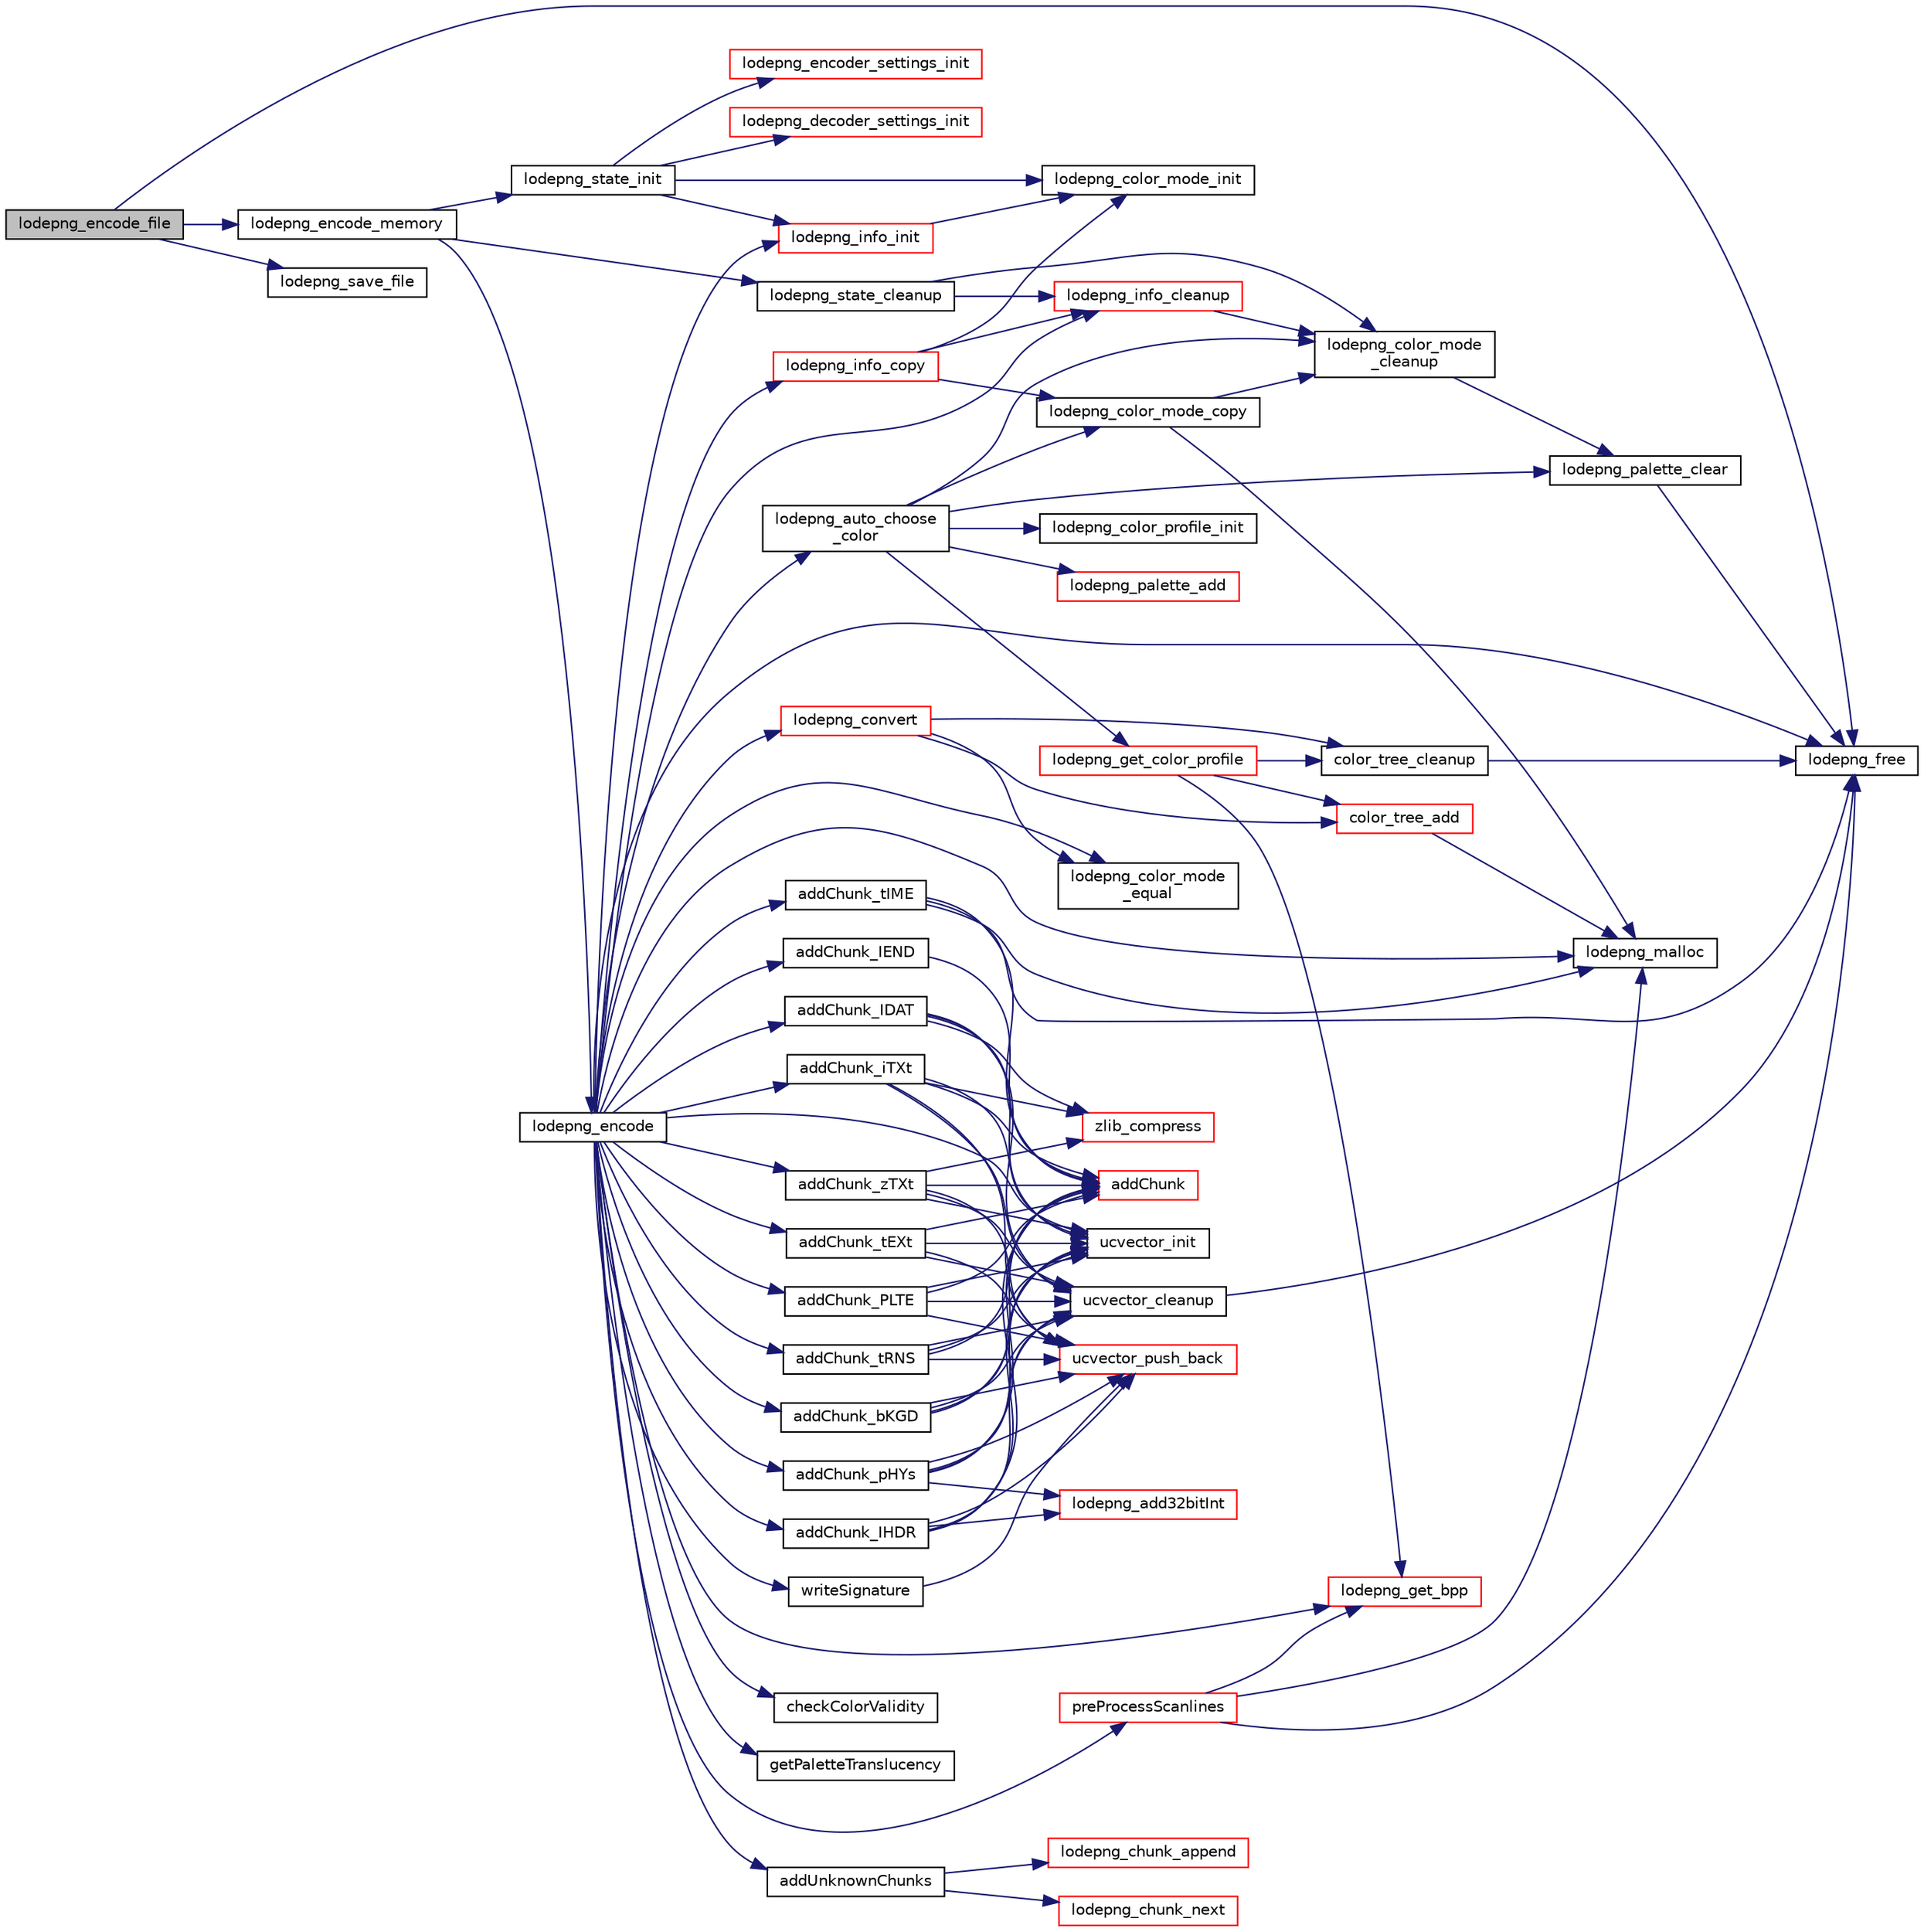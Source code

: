 digraph "lodepng_encode_file"
{
 // LATEX_PDF_SIZE
  edge [fontname="Helvetica",fontsize="10",labelfontname="Helvetica",labelfontsize="10"];
  node [fontname="Helvetica",fontsize="10",shape=record];
  rankdir="LR";
  Node1 [label="lodepng_encode_file",height=0.2,width=0.4,color="black", fillcolor="grey75", style="filled", fontcolor="black",tooltip=" "];
  Node1 -> Node2 [color="midnightblue",fontsize="10",style="solid",fontname="Helvetica"];
  Node2 [label="lodepng_encode_memory",height=0.2,width=0.4,color="black", fillcolor="white", style="filled",URL="$lodepng_8cpp.html#ada7bc92db6e9f8906a1fc85caa0b17aa",tooltip=" "];
  Node2 -> Node3 [color="midnightblue",fontsize="10",style="solid",fontname="Helvetica"];
  Node3 [label="lodepng_encode",height=0.2,width=0.4,color="black", fillcolor="white", style="filled",URL="$lodepng_8cpp.html#a90e82b0ccc75cfb27ccc9756c8d96f07",tooltip=" "];
  Node3 -> Node4 [color="midnightblue",fontsize="10",style="solid",fontname="Helvetica"];
  Node4 [label="addChunk_bKGD",height=0.2,width=0.4,color="black", fillcolor="white", style="filled",URL="$lodepng_8cpp.html#a11d25b09c2ee94045ccc8671866b45c7",tooltip=" "];
  Node4 -> Node5 [color="midnightblue",fontsize="10",style="solid",fontname="Helvetica"];
  Node5 [label="addChunk",height=0.2,width=0.4,color="red", fillcolor="white", style="filled",URL="$lodepng_8cpp.html#af19f183e437b63f5fca48f26807bfa4a",tooltip=" "];
  Node4 -> Node13 [color="midnightblue",fontsize="10",style="solid",fontname="Helvetica"];
  Node13 [label="ucvector_cleanup",height=0.2,width=0.4,color="black", fillcolor="white", style="filled",URL="$lodepng_8cpp.html#ad689bf84470238e26b01524631d778ec",tooltip=" "];
  Node13 -> Node14 [color="midnightblue",fontsize="10",style="solid",fontname="Helvetica"];
  Node14 [label="lodepng_free",height=0.2,width=0.4,color="black", fillcolor="white", style="filled",URL="$lodepng_8cpp.html#a5cabd4078527ba33b78791fac7e8b15c",tooltip=" "];
  Node4 -> Node15 [color="midnightblue",fontsize="10",style="solid",fontname="Helvetica"];
  Node15 [label="ucvector_init",height=0.2,width=0.4,color="black", fillcolor="white", style="filled",URL="$lodepng_8cpp.html#a1b58c07819eec4ff7e903138c08eb502",tooltip=" "];
  Node4 -> Node16 [color="midnightblue",fontsize="10",style="solid",fontname="Helvetica"];
  Node16 [label="ucvector_push_back",height=0.2,width=0.4,color="red", fillcolor="white", style="filled",URL="$lodepng_8cpp.html#a877b6a70493cb0b29f719ea48a26eadb",tooltip=" "];
  Node3 -> Node19 [color="midnightblue",fontsize="10",style="solid",fontname="Helvetica"];
  Node19 [label="addChunk_IDAT",height=0.2,width=0.4,color="black", fillcolor="white", style="filled",URL="$lodepng_8cpp.html#a666f5da34d12168555c2b8bf2c538806",tooltip=" "];
  Node19 -> Node5 [color="midnightblue",fontsize="10",style="solid",fontname="Helvetica"];
  Node19 -> Node13 [color="midnightblue",fontsize="10",style="solid",fontname="Helvetica"];
  Node19 -> Node15 [color="midnightblue",fontsize="10",style="solid",fontname="Helvetica"];
  Node19 -> Node20 [color="midnightblue",fontsize="10",style="solid",fontname="Helvetica"];
  Node20 [label="zlib_compress",height=0.2,width=0.4,color="red", fillcolor="white", style="filled",URL="$lodepng_8cpp.html#a16b8b673224a932324a48890800a85b0",tooltip=" "];
  Node3 -> Node65 [color="midnightblue",fontsize="10",style="solid",fontname="Helvetica"];
  Node65 [label="addChunk_IEND",height=0.2,width=0.4,color="black", fillcolor="white", style="filled",URL="$lodepng_8cpp.html#aca4038c773ca0f7cdc7b324c3c3df167",tooltip=" "];
  Node65 -> Node5 [color="midnightblue",fontsize="10",style="solid",fontname="Helvetica"];
  Node3 -> Node66 [color="midnightblue",fontsize="10",style="solid",fontname="Helvetica"];
  Node66 [label="addChunk_IHDR",height=0.2,width=0.4,color="black", fillcolor="white", style="filled",URL="$lodepng_8cpp.html#a11ce54b0d8d578697bbf7d7e2dd09f1b",tooltip=" "];
  Node66 -> Node5 [color="midnightblue",fontsize="10",style="solid",fontname="Helvetica"];
  Node66 -> Node64 [color="midnightblue",fontsize="10",style="solid",fontname="Helvetica"];
  Node64 [label="lodepng_add32bitInt",height=0.2,width=0.4,color="red", fillcolor="white", style="filled",URL="$lodepng_8cpp.html#a4fc3164cfaabc5861f53a7cfb756b680",tooltip=" "];
  Node66 -> Node13 [color="midnightblue",fontsize="10",style="solid",fontname="Helvetica"];
  Node66 -> Node15 [color="midnightblue",fontsize="10",style="solid",fontname="Helvetica"];
  Node66 -> Node16 [color="midnightblue",fontsize="10",style="solid",fontname="Helvetica"];
  Node3 -> Node67 [color="midnightblue",fontsize="10",style="solid",fontname="Helvetica"];
  Node67 [label="addChunk_iTXt",height=0.2,width=0.4,color="black", fillcolor="white", style="filled",URL="$lodepng_8cpp.html#a2d0e446a9081005e5dec2633f5ccae83",tooltip=" "];
  Node67 -> Node5 [color="midnightblue",fontsize="10",style="solid",fontname="Helvetica"];
  Node67 -> Node13 [color="midnightblue",fontsize="10",style="solid",fontname="Helvetica"];
  Node67 -> Node15 [color="midnightblue",fontsize="10",style="solid",fontname="Helvetica"];
  Node67 -> Node16 [color="midnightblue",fontsize="10",style="solid",fontname="Helvetica"];
  Node67 -> Node20 [color="midnightblue",fontsize="10",style="solid",fontname="Helvetica"];
  Node3 -> Node68 [color="midnightblue",fontsize="10",style="solid",fontname="Helvetica"];
  Node68 [label="addChunk_pHYs",height=0.2,width=0.4,color="black", fillcolor="white", style="filled",URL="$lodepng_8cpp.html#a500457c22b230e0944c49e7f63a06c63",tooltip=" "];
  Node68 -> Node5 [color="midnightblue",fontsize="10",style="solid",fontname="Helvetica"];
  Node68 -> Node64 [color="midnightblue",fontsize="10",style="solid",fontname="Helvetica"];
  Node68 -> Node13 [color="midnightblue",fontsize="10",style="solid",fontname="Helvetica"];
  Node68 -> Node15 [color="midnightblue",fontsize="10",style="solid",fontname="Helvetica"];
  Node68 -> Node16 [color="midnightblue",fontsize="10",style="solid",fontname="Helvetica"];
  Node3 -> Node69 [color="midnightblue",fontsize="10",style="solid",fontname="Helvetica"];
  Node69 [label="addChunk_PLTE",height=0.2,width=0.4,color="black", fillcolor="white", style="filled",URL="$lodepng_8cpp.html#a3480b1501e21550d2410844b9f245351",tooltip=" "];
  Node69 -> Node5 [color="midnightblue",fontsize="10",style="solid",fontname="Helvetica"];
  Node69 -> Node13 [color="midnightblue",fontsize="10",style="solid",fontname="Helvetica"];
  Node69 -> Node15 [color="midnightblue",fontsize="10",style="solid",fontname="Helvetica"];
  Node69 -> Node16 [color="midnightblue",fontsize="10",style="solid",fontname="Helvetica"];
  Node3 -> Node70 [color="midnightblue",fontsize="10",style="solid",fontname="Helvetica"];
  Node70 [label="addChunk_tEXt",height=0.2,width=0.4,color="black", fillcolor="white", style="filled",URL="$lodepng_8cpp.html#a4a091d10da524d1f15b46642e189ae00",tooltip=" "];
  Node70 -> Node5 [color="midnightblue",fontsize="10",style="solid",fontname="Helvetica"];
  Node70 -> Node13 [color="midnightblue",fontsize="10",style="solid",fontname="Helvetica"];
  Node70 -> Node15 [color="midnightblue",fontsize="10",style="solid",fontname="Helvetica"];
  Node70 -> Node16 [color="midnightblue",fontsize="10",style="solid",fontname="Helvetica"];
  Node3 -> Node71 [color="midnightblue",fontsize="10",style="solid",fontname="Helvetica"];
  Node71 [label="addChunk_tIME",height=0.2,width=0.4,color="black", fillcolor="white", style="filled",URL="$lodepng_8cpp.html#a51c0f425a57b548959ec56a3a6809332",tooltip=" "];
  Node71 -> Node5 [color="midnightblue",fontsize="10",style="solid",fontname="Helvetica"];
  Node71 -> Node14 [color="midnightblue",fontsize="10",style="solid",fontname="Helvetica"];
  Node71 -> Node47 [color="midnightblue",fontsize="10",style="solid",fontname="Helvetica"];
  Node47 [label="lodepng_malloc",height=0.2,width=0.4,color="black", fillcolor="white", style="filled",URL="$lodepng_8cpp.html#acde6d2f623c875a922fc7526d49af03c",tooltip=" "];
  Node3 -> Node72 [color="midnightblue",fontsize="10",style="solid",fontname="Helvetica"];
  Node72 [label="addChunk_tRNS",height=0.2,width=0.4,color="black", fillcolor="white", style="filled",URL="$lodepng_8cpp.html#a927ece80cafee4b6272f129e8f0d3bec",tooltip=" "];
  Node72 -> Node5 [color="midnightblue",fontsize="10",style="solid",fontname="Helvetica"];
  Node72 -> Node13 [color="midnightblue",fontsize="10",style="solid",fontname="Helvetica"];
  Node72 -> Node15 [color="midnightblue",fontsize="10",style="solid",fontname="Helvetica"];
  Node72 -> Node16 [color="midnightblue",fontsize="10",style="solid",fontname="Helvetica"];
  Node3 -> Node73 [color="midnightblue",fontsize="10",style="solid",fontname="Helvetica"];
  Node73 [label="addChunk_zTXt",height=0.2,width=0.4,color="black", fillcolor="white", style="filled",URL="$lodepng_8cpp.html#a9623f7145f6ff3c5aeedfd904fc6127d",tooltip=" "];
  Node73 -> Node5 [color="midnightblue",fontsize="10",style="solid",fontname="Helvetica"];
  Node73 -> Node13 [color="midnightblue",fontsize="10",style="solid",fontname="Helvetica"];
  Node73 -> Node15 [color="midnightblue",fontsize="10",style="solid",fontname="Helvetica"];
  Node73 -> Node16 [color="midnightblue",fontsize="10",style="solid",fontname="Helvetica"];
  Node73 -> Node20 [color="midnightblue",fontsize="10",style="solid",fontname="Helvetica"];
  Node3 -> Node74 [color="midnightblue",fontsize="10",style="solid",fontname="Helvetica"];
  Node74 [label="addUnknownChunks",height=0.2,width=0.4,color="black", fillcolor="white", style="filled",URL="$lodepng_8cpp.html#a83420cd98792658dfb854668a803b775",tooltip=" "];
  Node74 -> Node75 [color="midnightblue",fontsize="10",style="solid",fontname="Helvetica"];
  Node75 [label="lodepng_chunk_append",height=0.2,width=0.4,color="red", fillcolor="white", style="filled",URL="$lodepng_8cpp.html#a865c89cf0456b876e3bd5698bc910336",tooltip=" "];
  Node74 -> Node76 [color="midnightblue",fontsize="10",style="solid",fontname="Helvetica"];
  Node76 [label="lodepng_chunk_next",height=0.2,width=0.4,color="red", fillcolor="white", style="filled",URL="$lodepng_8cpp.html#adad919b6dd09fb56cf285b3b46efb2cb",tooltip=" "];
  Node3 -> Node77 [color="midnightblue",fontsize="10",style="solid",fontname="Helvetica"];
  Node77 [label="checkColorValidity",height=0.2,width=0.4,color="black", fillcolor="white", style="filled",URL="$lodepng_8cpp.html#a82fb69d46cd6a5fce5bc16e33187c463",tooltip=" "];
  Node3 -> Node78 [color="midnightblue",fontsize="10",style="solid",fontname="Helvetica"];
  Node78 [label="getPaletteTranslucency",height=0.2,width=0.4,color="black", fillcolor="white", style="filled",URL="$lodepng_8cpp.html#a09fadbf644bb104f0f497f21f00077d8",tooltip=" "];
  Node3 -> Node79 [color="midnightblue",fontsize="10",style="solid",fontname="Helvetica"];
  Node79 [label="lodepng_auto_choose\l_color",height=0.2,width=0.4,color="black", fillcolor="white", style="filled",URL="$lodepng_8cpp.html#a6b6c9c17717ab1a2159eab8048aa730a",tooltip=" "];
  Node79 -> Node80 [color="midnightblue",fontsize="10",style="solid",fontname="Helvetica"];
  Node80 [label="lodepng_color_mode\l_cleanup",height=0.2,width=0.4,color="black", fillcolor="white", style="filled",URL="$lodepng_8cpp.html#ab1c7709a984d5842ab314cf5d2dc2dcc",tooltip=" "];
  Node80 -> Node81 [color="midnightblue",fontsize="10",style="solid",fontname="Helvetica"];
  Node81 [label="lodepng_palette_clear",height=0.2,width=0.4,color="black", fillcolor="white", style="filled",URL="$lodepng_8cpp.html#a2aa729ce82079627789a0f8961c82f5e",tooltip=" "];
  Node81 -> Node14 [color="midnightblue",fontsize="10",style="solid",fontname="Helvetica"];
  Node79 -> Node82 [color="midnightblue",fontsize="10",style="solid",fontname="Helvetica"];
  Node82 [label="lodepng_color_mode_copy",height=0.2,width=0.4,color="black", fillcolor="white", style="filled",URL="$lodepng_8cpp.html#a7801819a161b96f65259680126e270f1",tooltip=" "];
  Node82 -> Node80 [color="midnightblue",fontsize="10",style="solid",fontname="Helvetica"];
  Node82 -> Node47 [color="midnightblue",fontsize="10",style="solid",fontname="Helvetica"];
  Node79 -> Node83 [color="midnightblue",fontsize="10",style="solid",fontname="Helvetica"];
  Node83 [label="lodepng_color_profile_init",height=0.2,width=0.4,color="black", fillcolor="white", style="filled",URL="$lodepng_8cpp.html#a9109a42099dc6492056d0c534e5c031f",tooltip=" "];
  Node79 -> Node84 [color="midnightblue",fontsize="10",style="solid",fontname="Helvetica"];
  Node84 [label="lodepng_get_color_profile",height=0.2,width=0.4,color="red", fillcolor="white", style="filled",URL="$lodepng_8cpp.html#a61b594f117c24c1a71eb6bc7a99d9d93",tooltip=" "];
  Node84 -> Node85 [color="midnightblue",fontsize="10",style="solid",fontname="Helvetica"];
  Node85 [label="color_tree_add",height=0.2,width=0.4,color="red", fillcolor="white", style="filled",URL="$lodepng_8cpp.html#aa46975c6bbcf93a68f6b62253f3caf1e",tooltip=" "];
  Node85 -> Node47 [color="midnightblue",fontsize="10",style="solid",fontname="Helvetica"];
  Node84 -> Node87 [color="midnightblue",fontsize="10",style="solid",fontname="Helvetica"];
  Node87 [label="color_tree_cleanup",height=0.2,width=0.4,color="black", fillcolor="white", style="filled",URL="$lodepng_8cpp.html#a561706f2a518dd06d27bf0447ea3539d",tooltip=" "];
  Node87 -> Node14 [color="midnightblue",fontsize="10",style="solid",fontname="Helvetica"];
  Node84 -> Node98 [color="midnightblue",fontsize="10",style="solid",fontname="Helvetica"];
  Node98 [label="lodepng_get_bpp",height=0.2,width=0.4,color="red", fillcolor="white", style="filled",URL="$lodepng_8cpp.html#a83344b5c8c5839ca42858dd3578220ef",tooltip=" "];
  Node79 -> Node102 [color="midnightblue",fontsize="10",style="solid",fontname="Helvetica"];
  Node102 [label="lodepng_palette_add",height=0.2,width=0.4,color="red", fillcolor="white", style="filled",URL="$lodepng_8cpp.html#a05bf6fac7afc9025bbcb9f5f9f1b0027",tooltip=" "];
  Node79 -> Node81 [color="midnightblue",fontsize="10",style="solid",fontname="Helvetica"];
  Node3 -> Node103 [color="midnightblue",fontsize="10",style="solid",fontname="Helvetica"];
  Node103 [label="lodepng_color_mode\l_equal",height=0.2,width=0.4,color="black", fillcolor="white", style="filled",URL="$lodepng_8cpp.html#aa2781df4d5704a3daa132056d411dbd5",tooltip=" "];
  Node3 -> Node104 [color="midnightblue",fontsize="10",style="solid",fontname="Helvetica"];
  Node104 [label="lodepng_convert",height=0.2,width=0.4,color="red", fillcolor="white", style="filled",URL="$lodepng_8cpp.html#abd20ba96aa7a2e3d782204c604baab09",tooltip=" "];
  Node104 -> Node85 [color="midnightblue",fontsize="10",style="solid",fontname="Helvetica"];
  Node104 -> Node87 [color="midnightblue",fontsize="10",style="solid",fontname="Helvetica"];
  Node104 -> Node103 [color="midnightblue",fontsize="10",style="solid",fontname="Helvetica"];
  Node3 -> Node14 [color="midnightblue",fontsize="10",style="solid",fontname="Helvetica"];
  Node3 -> Node98 [color="midnightblue",fontsize="10",style="solid",fontname="Helvetica"];
  Node3 -> Node110 [color="midnightblue",fontsize="10",style="solid",fontname="Helvetica"];
  Node110 [label="lodepng_info_cleanup",height=0.2,width=0.4,color="red", fillcolor="white", style="filled",URL="$lodepng_8cpp.html#ad4b9dc33569e24062e077f5a69ead178",tooltip=" "];
  Node110 -> Node80 [color="midnightblue",fontsize="10",style="solid",fontname="Helvetica"];
  Node3 -> Node115 [color="midnightblue",fontsize="10",style="solid",fontname="Helvetica"];
  Node115 [label="lodepng_info_copy",height=0.2,width=0.4,color="red", fillcolor="white", style="filled",URL="$lodepng_8cpp.html#a14a4dc4c26e03acb5ab36880aacbd85a",tooltip=" "];
  Node115 -> Node82 [color="midnightblue",fontsize="10",style="solid",fontname="Helvetica"];
  Node115 -> Node116 [color="midnightblue",fontsize="10",style="solid",fontname="Helvetica"];
  Node116 [label="lodepng_color_mode_init",height=0.2,width=0.4,color="black", fillcolor="white", style="filled",URL="$lodepng_8cpp.html#a66345d4cdab130c6cbd3166d7a0a5257",tooltip=" "];
  Node115 -> Node110 [color="midnightblue",fontsize="10",style="solid",fontname="Helvetica"];
  Node3 -> Node126 [color="midnightblue",fontsize="10",style="solid",fontname="Helvetica"];
  Node126 [label="lodepng_info_init",height=0.2,width=0.4,color="red", fillcolor="white", style="filled",URL="$lodepng_8cpp.html#ae50c1ddde2fa8004b46da433f3e20974",tooltip=" "];
  Node126 -> Node116 [color="midnightblue",fontsize="10",style="solid",fontname="Helvetica"];
  Node3 -> Node47 [color="midnightblue",fontsize="10",style="solid",fontname="Helvetica"];
  Node3 -> Node129 [color="midnightblue",fontsize="10",style="solid",fontname="Helvetica"];
  Node129 [label="preProcessScanlines",height=0.2,width=0.4,color="red", fillcolor="white", style="filled",URL="$lodepng_8cpp.html#a1a19edd9e11f7964566f21982ce6e224",tooltip=" "];
  Node129 -> Node14 [color="midnightblue",fontsize="10",style="solid",fontname="Helvetica"];
  Node129 -> Node98 [color="midnightblue",fontsize="10",style="solid",fontname="Helvetica"];
  Node129 -> Node47 [color="midnightblue",fontsize="10",style="solid",fontname="Helvetica"];
  Node3 -> Node15 [color="midnightblue",fontsize="10",style="solid",fontname="Helvetica"];
  Node3 -> Node138 [color="midnightblue",fontsize="10",style="solid",fontname="Helvetica"];
  Node138 [label="writeSignature",height=0.2,width=0.4,color="black", fillcolor="white", style="filled",URL="$lodepng_8cpp.html#a3ef7410c8765fdbed5e61e206c1b68a9",tooltip=" "];
  Node138 -> Node16 [color="midnightblue",fontsize="10",style="solid",fontname="Helvetica"];
  Node2 -> Node139 [color="midnightblue",fontsize="10",style="solid",fontname="Helvetica"];
  Node139 [label="lodepng_state_cleanup",height=0.2,width=0.4,color="black", fillcolor="white", style="filled",URL="$lodepng_8cpp.html#a74109bf9860e2eb4bfa872ab8cf0f000",tooltip=" "];
  Node139 -> Node80 [color="midnightblue",fontsize="10",style="solid",fontname="Helvetica"];
  Node139 -> Node110 [color="midnightblue",fontsize="10",style="solid",fontname="Helvetica"];
  Node2 -> Node140 [color="midnightblue",fontsize="10",style="solid",fontname="Helvetica"];
  Node140 [label="lodepng_state_init",height=0.2,width=0.4,color="black", fillcolor="white", style="filled",URL="$lodepng_8cpp.html#ae3ee1eb944467fbbc1cf939328dd6a57",tooltip=" "];
  Node140 -> Node116 [color="midnightblue",fontsize="10",style="solid",fontname="Helvetica"];
  Node140 -> Node141 [color="midnightblue",fontsize="10",style="solid",fontname="Helvetica"];
  Node141 [label="lodepng_decoder_settings_init",height=0.2,width=0.4,color="red", fillcolor="white", style="filled",URL="$lodepng_8cpp.html#a9220280c647e2a90a9b05d20038f1c6d",tooltip=" "];
  Node140 -> Node143 [color="midnightblue",fontsize="10",style="solid",fontname="Helvetica"];
  Node143 [label="lodepng_encoder_settings_init",height=0.2,width=0.4,color="red", fillcolor="white", style="filled",URL="$lodepng_8cpp.html#a874763ad14a0c84d41d0819212407a5a",tooltip=" "];
  Node140 -> Node126 [color="midnightblue",fontsize="10",style="solid",fontname="Helvetica"];
  Node1 -> Node14 [color="midnightblue",fontsize="10",style="solid",fontname="Helvetica"];
  Node1 -> Node145 [color="midnightblue",fontsize="10",style="solid",fontname="Helvetica"];
  Node145 [label="lodepng_save_file",height=0.2,width=0.4,color="black", fillcolor="white", style="filled",URL="$lodepng_8cpp.html#a837bf136ff32ee3efed5df4105ccedf7",tooltip=" "];
}
